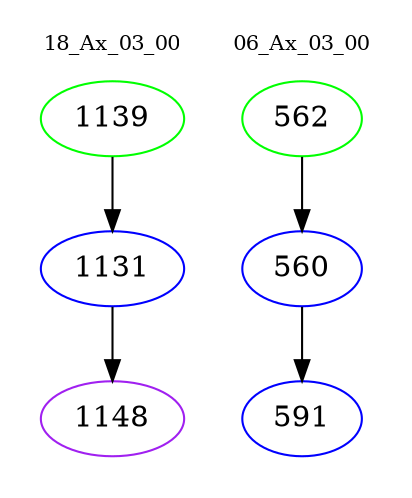 digraph{
subgraph cluster_0 {
color = white
label = "18_Ax_03_00";
fontsize=10;
T0_1139 [label="1139", color="green"]
T0_1139 -> T0_1131 [color="black"]
T0_1131 [label="1131", color="blue"]
T0_1131 -> T0_1148 [color="black"]
T0_1148 [label="1148", color="purple"]
}
subgraph cluster_1 {
color = white
label = "06_Ax_03_00";
fontsize=10;
T1_562 [label="562", color="green"]
T1_562 -> T1_560 [color="black"]
T1_560 [label="560", color="blue"]
T1_560 -> T1_591 [color="black"]
T1_591 [label="591", color="blue"]
}
}
